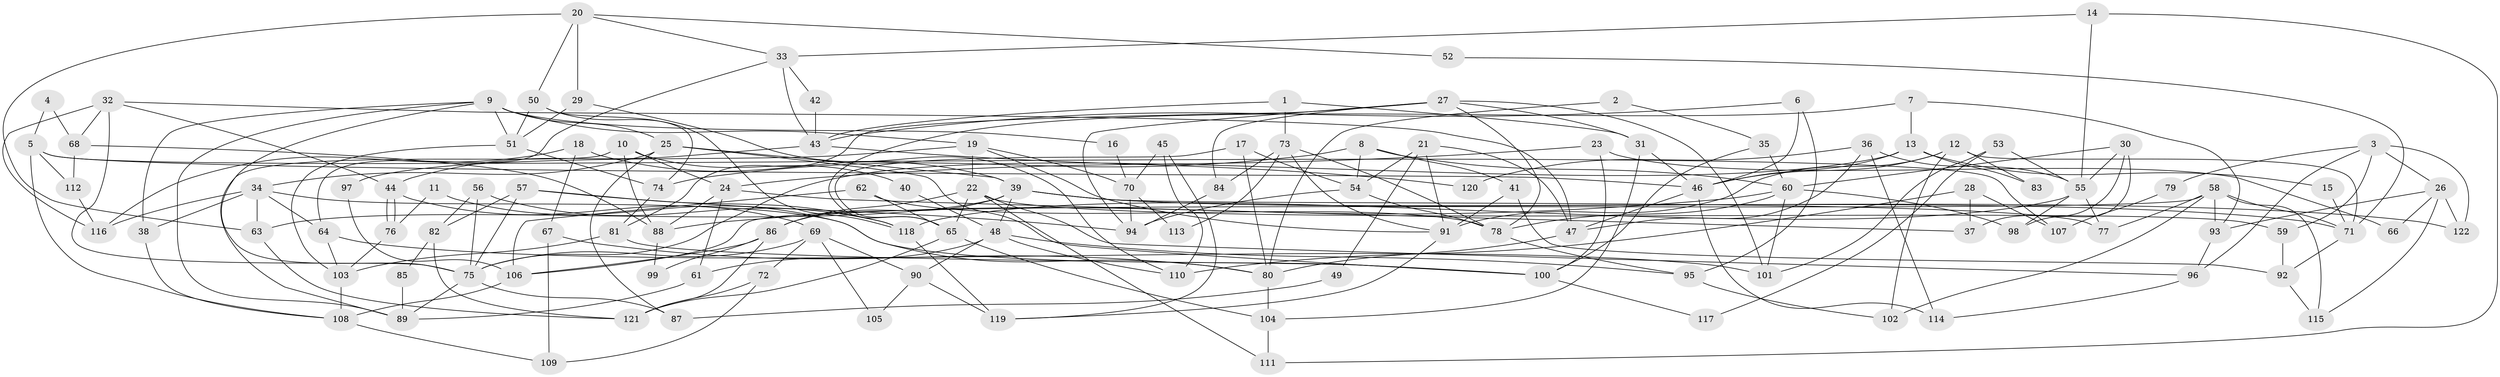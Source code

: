 // coarse degree distribution, {4: 0.1875, 3: 0.1875, 5: 0.16666666666666666, 2: 0.10416666666666667, 6: 0.14583333333333334, 9: 0.041666666666666664, 8: 0.08333333333333333, 7: 0.041666666666666664, 12: 0.020833333333333332, 11: 0.020833333333333332}
// Generated by graph-tools (version 1.1) at 2025/53/03/04/25 21:53:54]
// undirected, 122 vertices, 244 edges
graph export_dot {
graph [start="1"]
  node [color=gray90,style=filled];
  1;
  2;
  3;
  4;
  5;
  6;
  7;
  8;
  9;
  10;
  11;
  12;
  13;
  14;
  15;
  16;
  17;
  18;
  19;
  20;
  21;
  22;
  23;
  24;
  25;
  26;
  27;
  28;
  29;
  30;
  31;
  32;
  33;
  34;
  35;
  36;
  37;
  38;
  39;
  40;
  41;
  42;
  43;
  44;
  45;
  46;
  47;
  48;
  49;
  50;
  51;
  52;
  53;
  54;
  55;
  56;
  57;
  58;
  59;
  60;
  61;
  62;
  63;
  64;
  65;
  66;
  67;
  68;
  69;
  70;
  71;
  72;
  73;
  74;
  75;
  76;
  77;
  78;
  79;
  80;
  81;
  82;
  83;
  84;
  85;
  86;
  87;
  88;
  89;
  90;
  91;
  92;
  93;
  94;
  95;
  96;
  97;
  98;
  99;
  100;
  101;
  102;
  103;
  104;
  105;
  106;
  107;
  108;
  109;
  110;
  111;
  112;
  113;
  114;
  115;
  116;
  117;
  118;
  119;
  120;
  121;
  122;
  1 -- 43;
  1 -- 73;
  1 -- 31;
  2 -- 80;
  2 -- 35;
  3 -- 26;
  3 -- 59;
  3 -- 79;
  3 -- 96;
  3 -- 122;
  4 -- 68;
  4 -- 5;
  5 -- 46;
  5 -- 108;
  5 -- 107;
  5 -- 112;
  6 -- 46;
  6 -- 95;
  6 -- 43;
  7 -- 65;
  7 -- 13;
  7 -- 93;
  8 -- 74;
  8 -- 60;
  8 -- 41;
  8 -- 54;
  9 -- 75;
  9 -- 19;
  9 -- 16;
  9 -- 25;
  9 -- 38;
  9 -- 51;
  9 -- 89;
  10 -- 24;
  10 -- 89;
  10 -- 40;
  10 -- 88;
  11 -- 76;
  11 -- 80;
  12 -- 102;
  12 -- 91;
  12 -- 46;
  12 -- 71;
  12 -- 83;
  13 -- 75;
  13 -- 46;
  13 -- 15;
  13 -- 83;
  14 -- 111;
  14 -- 55;
  14 -- 33;
  15 -- 71;
  16 -- 70;
  17 -- 54;
  17 -- 65;
  17 -- 80;
  18 -- 39;
  18 -- 116;
  18 -- 67;
  19 -- 91;
  19 -- 22;
  19 -- 70;
  19 -- 97;
  20 -- 33;
  20 -- 63;
  20 -- 29;
  20 -- 50;
  20 -- 52;
  21 -- 47;
  21 -- 54;
  21 -- 49;
  21 -- 91;
  22 -- 86;
  22 -- 96;
  22 -- 59;
  22 -- 65;
  22 -- 111;
  23 -- 100;
  23 -- 24;
  23 -- 66;
  24 -- 61;
  24 -- 88;
  24 -- 37;
  25 -- 100;
  25 -- 34;
  25 -- 39;
  25 -- 87;
  26 -- 122;
  26 -- 93;
  26 -- 66;
  26 -- 115;
  27 -- 81;
  27 -- 94;
  27 -- 31;
  27 -- 78;
  27 -- 84;
  27 -- 101;
  28 -- 110;
  28 -- 37;
  28 -- 107;
  29 -- 51;
  29 -- 110;
  30 -- 55;
  30 -- 60;
  30 -- 37;
  30 -- 98;
  31 -- 46;
  31 -- 104;
  32 -- 47;
  32 -- 44;
  32 -- 68;
  32 -- 75;
  32 -- 116;
  33 -- 64;
  33 -- 42;
  33 -- 43;
  34 -- 116;
  34 -- 38;
  34 -- 63;
  34 -- 64;
  34 -- 100;
  35 -- 60;
  35 -- 100;
  36 -- 114;
  36 -- 47;
  36 -- 55;
  36 -- 120;
  38 -- 108;
  39 -- 63;
  39 -- 48;
  39 -- 71;
  39 -- 77;
  39 -- 86;
  39 -- 122;
  40 -- 48;
  41 -- 91;
  41 -- 92;
  42 -- 43;
  43 -- 44;
  43 -- 120;
  44 -- 76;
  44 -- 76;
  44 -- 69;
  45 -- 119;
  45 -- 110;
  45 -- 70;
  46 -- 47;
  46 -- 114;
  47 -- 80;
  48 -- 90;
  48 -- 61;
  48 -- 95;
  48 -- 110;
  49 -- 87;
  50 -- 51;
  50 -- 74;
  50 -- 118;
  51 -- 103;
  51 -- 74;
  52 -- 71;
  53 -- 55;
  53 -- 101;
  53 -- 117;
  54 -- 94;
  54 -- 78;
  55 -- 77;
  55 -- 98;
  55 -- 118;
  56 -- 75;
  56 -- 118;
  56 -- 82;
  57 -- 82;
  57 -- 118;
  57 -- 75;
  57 -- 94;
  58 -- 71;
  58 -- 115;
  58 -- 77;
  58 -- 93;
  58 -- 102;
  58 -- 106;
  59 -- 92;
  60 -- 78;
  60 -- 98;
  60 -- 88;
  60 -- 101;
  61 -- 89;
  62 -- 78;
  62 -- 106;
  62 -- 65;
  63 -- 121;
  64 -- 101;
  64 -- 103;
  65 -- 104;
  65 -- 121;
  67 -- 80;
  67 -- 109;
  68 -- 88;
  68 -- 112;
  69 -- 75;
  69 -- 72;
  69 -- 90;
  69 -- 105;
  70 -- 94;
  70 -- 113;
  71 -- 92;
  72 -- 109;
  72 -- 121;
  73 -- 84;
  73 -- 78;
  73 -- 91;
  73 -- 113;
  74 -- 81;
  75 -- 87;
  75 -- 89;
  76 -- 103;
  78 -- 95;
  79 -- 107;
  80 -- 104;
  81 -- 103;
  81 -- 100;
  82 -- 121;
  82 -- 85;
  84 -- 94;
  85 -- 89;
  86 -- 121;
  86 -- 99;
  86 -- 106;
  88 -- 99;
  90 -- 119;
  90 -- 105;
  91 -- 119;
  92 -- 115;
  93 -- 96;
  95 -- 102;
  96 -- 114;
  97 -- 106;
  100 -- 117;
  103 -- 108;
  104 -- 111;
  106 -- 108;
  108 -- 109;
  112 -- 116;
  118 -- 119;
}
